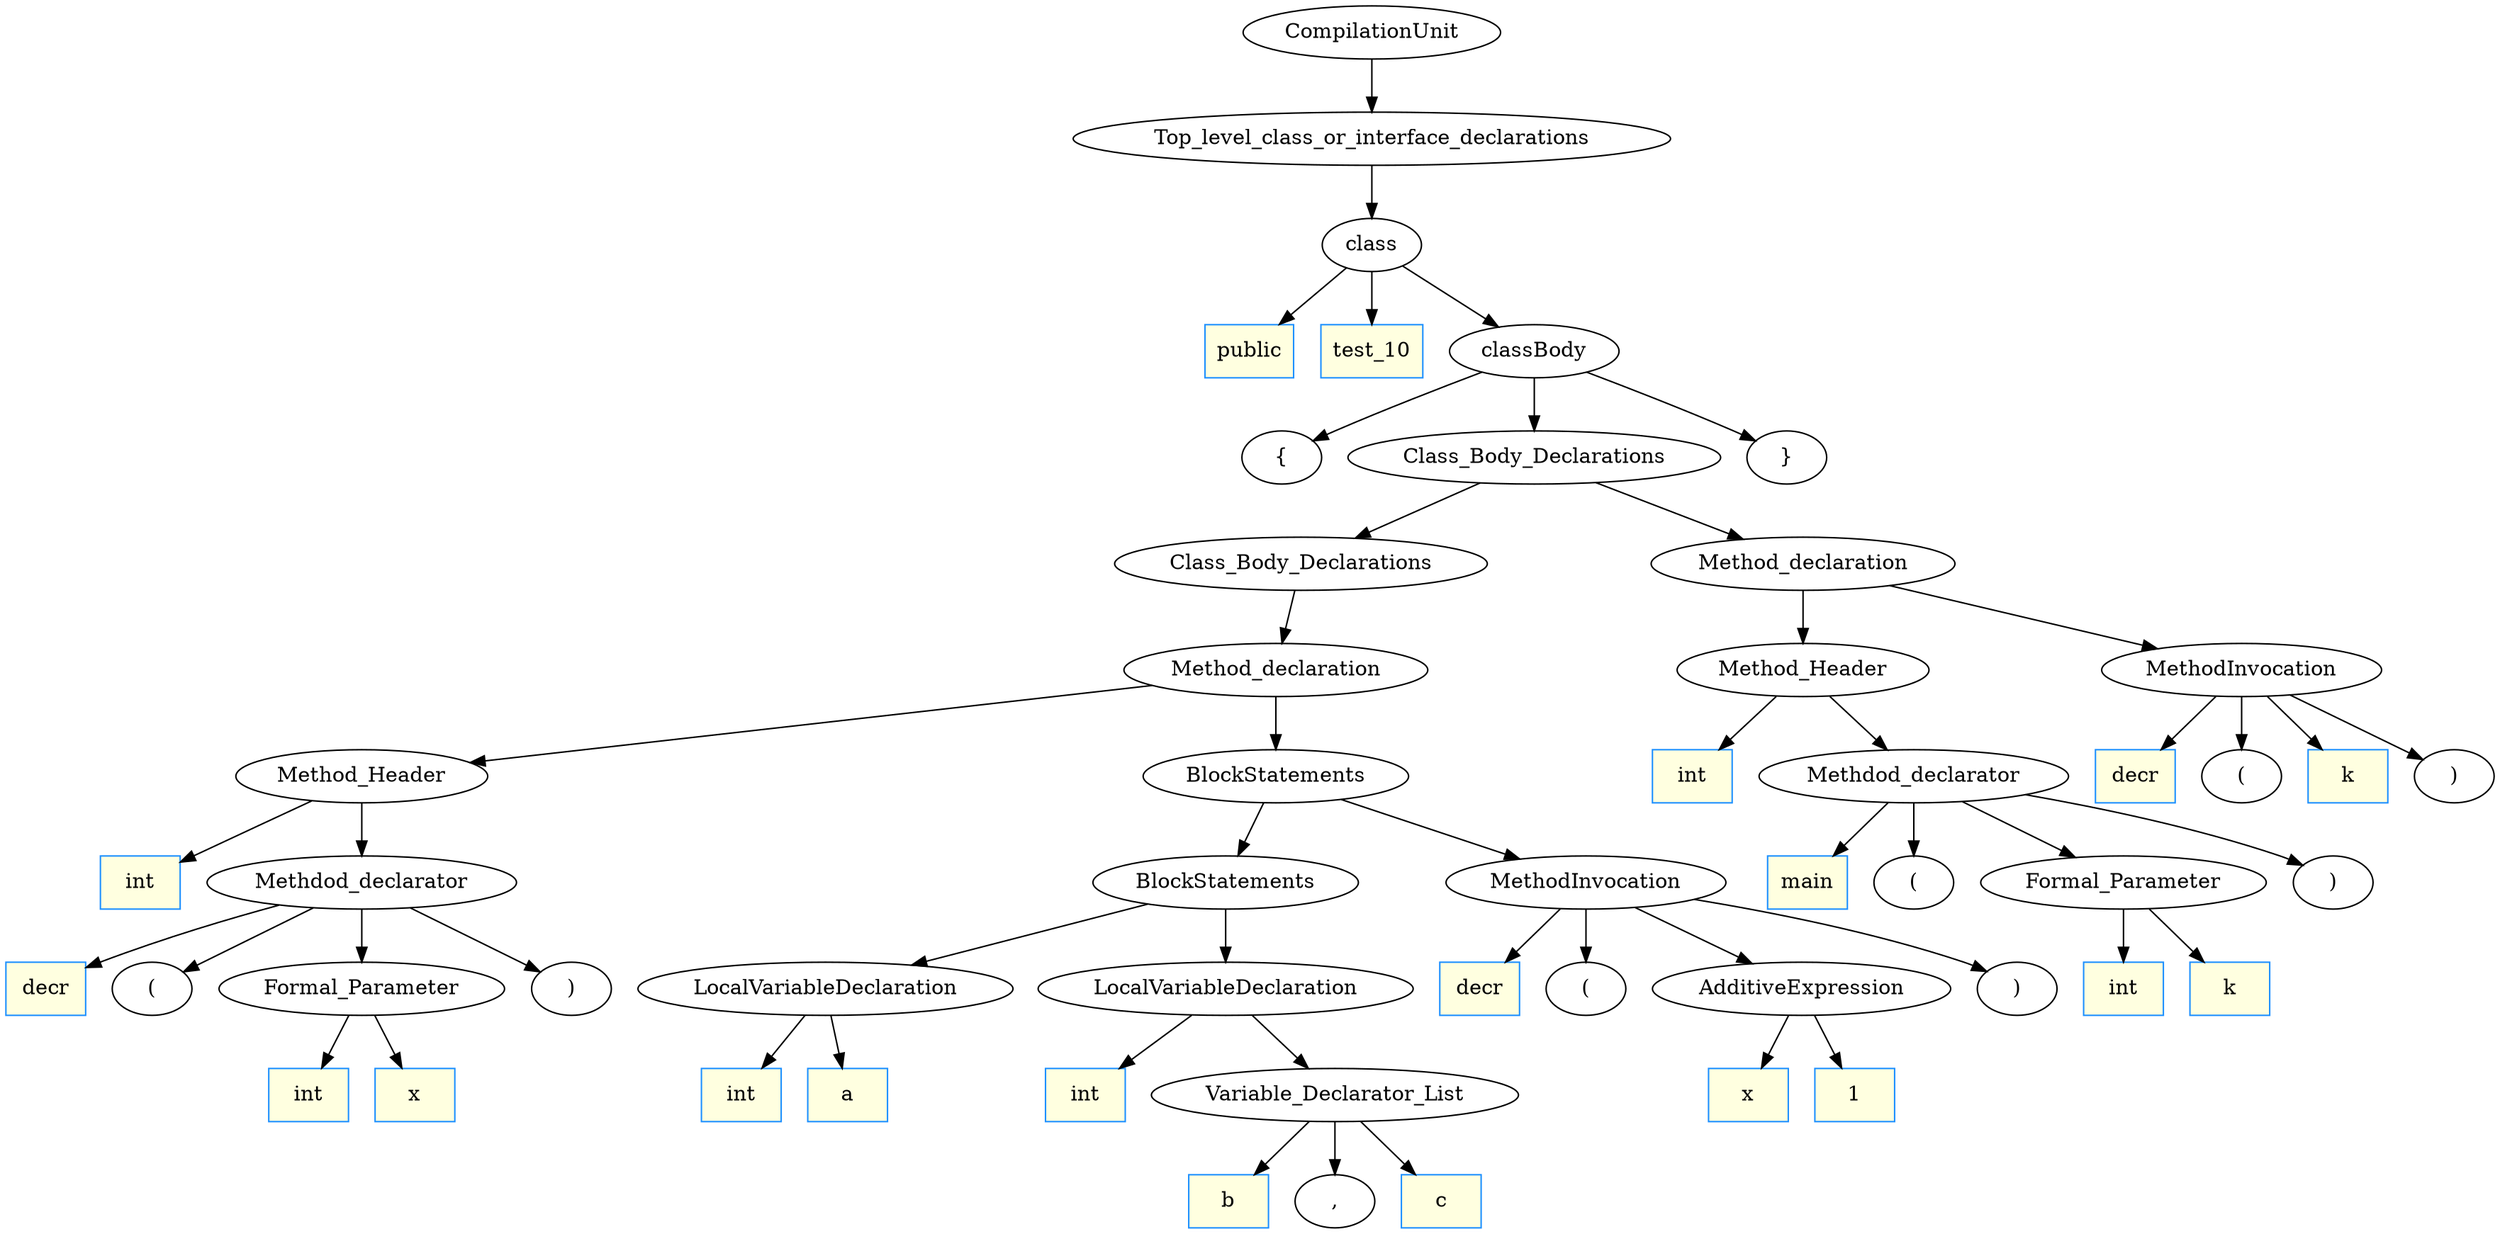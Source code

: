 digraph AST {
	ordering=out;
	1 [label="public" shape=box style=filled color="dodgerblue" fillcolor="lightyellow"];
	2 [label="test_10" shape=box style=filled color="dodgerblue" fillcolor="lightyellow"];
	3 [label="int" shape=box style=filled color="dodgerblue" fillcolor="lightyellow"];
	4 [label="decr" shape=box style=filled color="dodgerblue" fillcolor="lightyellow"];
	5 [label="int" shape=box style=filled color="dodgerblue" fillcolor="lightyellow"];
	6 [label="x" shape=box style=filled color="dodgerblue" fillcolor="lightyellow"];
	7 [label="Formal_Parameter"];
	7 -> 5;
	7 -> 6;
	9 [label="("];
	10 [label=")"];
	8 [label="Methdod_declarator"];
	8 -> 4;
	8 -> 9;
	8 -> 7;
	8 -> 10;
	11 [label="Method_Header"];
	11 -> 3;
	11 -> 8;
	12 [label="int" shape=box style=filled color="dodgerblue" fillcolor="lightyellow"];
	13 [label="a" shape=box style=filled color="dodgerblue" fillcolor="lightyellow"];
	14 [label="LocalVariableDeclaration"];
	14 -> 12;
	14 -> 13;
	15 [label="int" shape=box style=filled color="dodgerblue" fillcolor="lightyellow"];
	16 [label="b" shape=box style=filled color="dodgerblue" fillcolor="lightyellow"];
	17 [label="c" shape=box style=filled color="dodgerblue" fillcolor="lightyellow"];
	19 [label=","];
	18 [label="Variable_Declarator_List"];
	18 -> 16;
	18 -> 19;
	18 -> 17;
	20 [label="LocalVariableDeclaration"];
	20 -> 15;
	20 -> 18;
	21 [label="BlockStatements"];
	21 -> 14;
	21 -> 20;
	22 [label="decr" shape=box style=filled color="dodgerblue" fillcolor="lightyellow"];
	23 [label="x" shape=box style=filled color="dodgerblue" fillcolor="lightyellow"];
	24 [label="1" shape=box style=filled color="dodgerblue" fillcolor="lightyellow"];
	25 [label="AdditiveExpression"];
	25 -> 23;
	25 -> 24;
	27 [label="("];
	28 [label=")"];
	26 [label="MethodInvocation"];
	26 -> 22;
	26 -> 27;
	26 -> 25;
	26 -> 28;
	29 [label="BlockStatements"];
	29 -> 21;
	29 -> 26;
	30 [label="Method_declaration"];
	30 -> 11;
	30 -> 29;
	31 [label="Class_Body_Declarations"];
	31 -> 30;
	32 [label="int" shape=box style=filled color="dodgerblue" fillcolor="lightyellow"];
	33 [label="main" shape=box style=filled color="dodgerblue" fillcolor="lightyellow"];
	34 [label="int" shape=box style=filled color="dodgerblue" fillcolor="lightyellow"];
	35 [label="k" shape=box style=filled color="dodgerblue" fillcolor="lightyellow"];
	36 [label="Formal_Parameter"];
	36 -> 34;
	36 -> 35;
	38 [label="("];
	39 [label=")"];
	37 [label="Methdod_declarator"];
	37 -> 33;
	37 -> 38;
	37 -> 36;
	37 -> 39;
	40 [label="Method_Header"];
	40 -> 32;
	40 -> 37;
	41 [label="decr" shape=box style=filled color="dodgerblue" fillcolor="lightyellow"];
	42 [label="k" shape=box style=filled color="dodgerblue" fillcolor="lightyellow"];
	44 [label="("];
	45 [label=")"];
	43 [label="MethodInvocation"];
	43 -> 41;
	43 -> 44;
	43 -> 42;
	43 -> 45;
	46 [label="Method_declaration"];
	46 -> 40;
	46 -> 43;
	47 [label="Class_Body_Declarations"];
	47 -> 31;
	47 -> 46;
	49 [label="{"];
	50 [label="}"];
	48 [label="classBody"];
	48 -> 49;
	48 -> 47;
	48 -> 50;
	51 [label="class"];
	51 -> 1;
	51 -> 2;
	51 -> 48;
	52 [label="Top_level_class_or_interface_declarations"];
	52 -> 51;
	53 [label="CompilationUnit"];
	53 -> 52;
}
